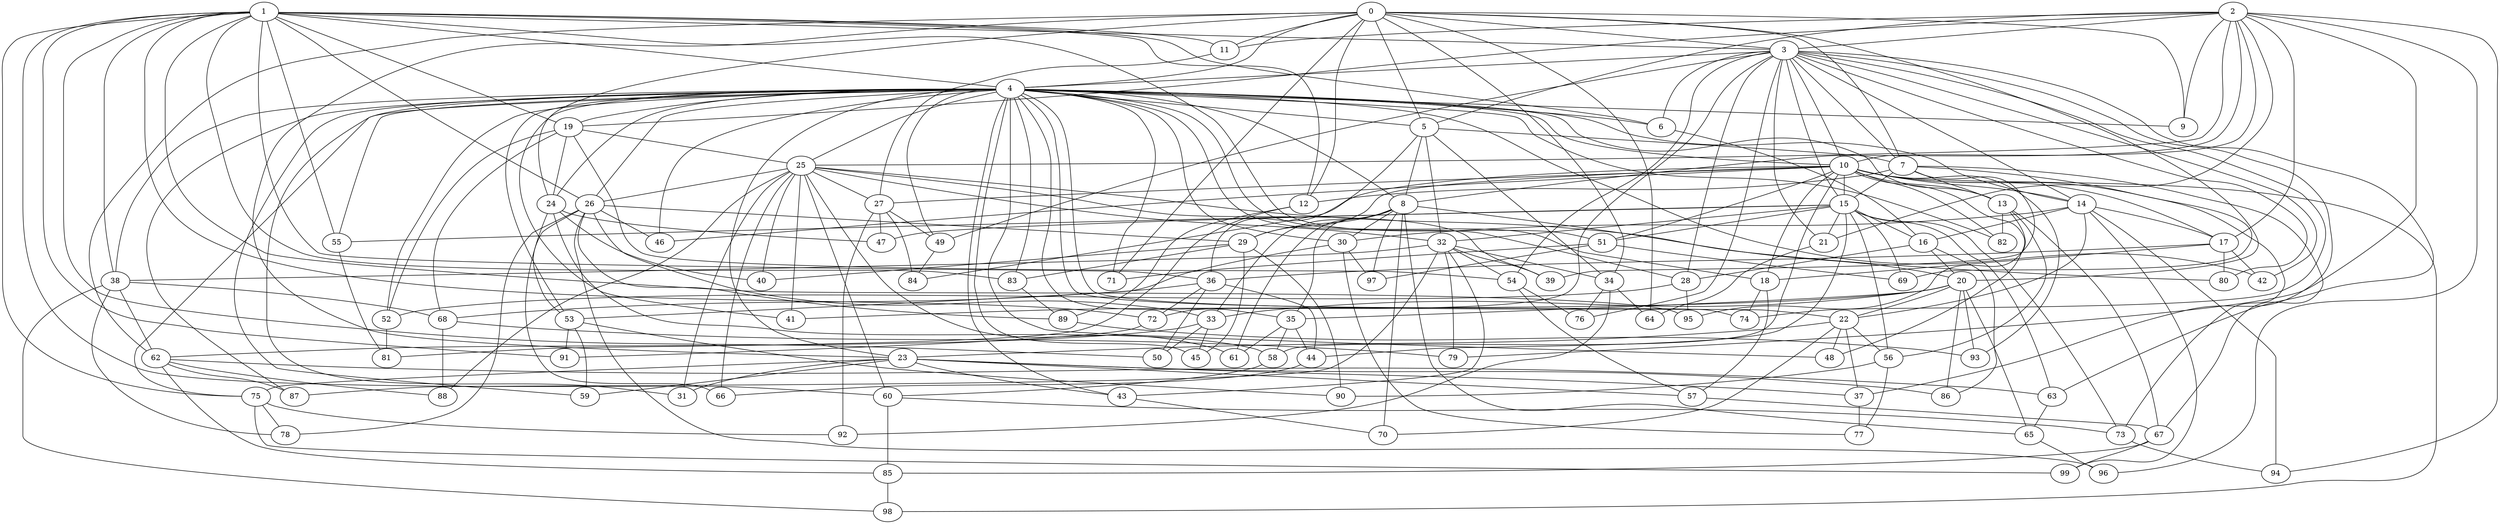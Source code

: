 strict graph "barabasi_albert_graph(100,3)" {
0;
1;
2;
3;
4;
5;
6;
7;
8;
9;
10;
11;
12;
13;
14;
15;
16;
17;
18;
19;
20;
21;
22;
23;
24;
25;
26;
27;
28;
29;
30;
31;
32;
33;
34;
35;
36;
37;
38;
39;
40;
41;
42;
43;
44;
45;
46;
47;
48;
49;
50;
51;
52;
53;
54;
55;
56;
57;
58;
59;
60;
61;
62;
63;
64;
65;
66;
67;
68;
69;
70;
71;
72;
73;
74;
75;
76;
77;
78;
79;
80;
81;
82;
83;
84;
85;
86;
87;
88;
89;
90;
91;
92;
93;
94;
95;
96;
97;
98;
99;
0 -- 64  [is_available=True, prob="0.562483362866"];
0 -- 34  [is_available=True, prob="1.0"];
0 -- 3  [is_available=True, prob="0.0622187346482"];
0 -- 4  [is_available=True, prob="0.47998944288"];
0 -- 5  [is_available=True, prob="0.311695130004"];
0 -- 7  [is_available=True, prob="1.0"];
0 -- 9  [is_available=True, prob="0.15931512474"];
0 -- 11  [is_available=True, prob="0.12832808188"];
0 -- 12  [is_available=True, prob="1.0"];
0 -- 20  [is_available=True, prob="1.0"];
0 -- 23  [is_available=True, prob="0.554596015774"];
0 -- 24  [is_available=True, prob="0.215472875206"];
0 -- 71  [is_available=True, prob="0.785316237976"];
0 -- 62  [is_available=True, prob="0.46453459688"];
1 -- 51  [is_available=True, prob="0.110873529791"];
1 -- 83  [is_available=True, prob="1.0"];
1 -- 3  [is_available=True, prob="0.892314291211"];
1 -- 4  [is_available=True, prob="0.759402182232"];
1 -- 38  [is_available=True, prob="0.802939484744"];
1 -- 6  [is_available=True, prob="1.0"];
1 -- 72  [is_available=True, prob="0.158090977818"];
1 -- 91  [is_available=True, prob="0.713753954827"];
1 -- 11  [is_available=True, prob="1.0"];
1 -- 12  [is_available=True, prob="0.327179890916"];
1 -- 50  [is_available=True, prob="0.541586103708"];
1 -- 19  [is_available=True, prob="1.0"];
1 -- 55  [is_available=True, prob="1.0"];
1 -- 36  [is_available=True, prob="0.0597470271391"];
1 -- 26  [is_available=True, prob="0.998131881368"];
1 -- 75  [is_available=True, prob="0.236846175309"];
1 -- 60  [is_available=True, prob="0.794722105013"];
1 -- 95  [is_available=True, prob="1.0"];
2 -- 96  [is_available=True, prob="1.0"];
2 -- 3  [is_available=True, prob="0.986950356537"];
2 -- 5  [is_available=True, prob="1.0"];
2 -- 8  [is_available=True, prob="0.0560290270235"];
2 -- 9  [is_available=True, prob="1.0"];
2 -- 10  [is_available=True, prob="0.225598442751"];
2 -- 11  [is_available=True, prob="1.0"];
2 -- 79  [is_available=True, prob="1.0"];
2 -- 17  [is_available=True, prob="0.985583509251"];
2 -- 19  [is_available=True, prob="0.874981187782"];
2 -- 21  [is_available=True, prob="0.940232510722"];
2 -- 25  [is_available=True, prob="1.0"];
2 -- 94  [is_available=True, prob="0.103612217069"];
3 -- 4  [is_available=True, prob="1.0"];
3 -- 37  [is_available=True, prob="0.27822339449"];
3 -- 6  [is_available=True, prob="1.0"];
3 -- 7  [is_available=True, prob="1.0"];
3 -- 72  [is_available=True, prob="0.660553549656"];
3 -- 10  [is_available=True, prob="0.318829173059"];
3 -- 76  [is_available=True, prob="0.545563849151"];
3 -- 14  [is_available=True, prob="1.0"];
3 -- 15  [is_available=True, prob="0.366262077316"];
3 -- 80  [is_available=True, prob="0.351481700461"];
3 -- 49  [is_available=True, prob="0.445828835333"];
3 -- 74  [is_available=True, prob="0.773697934407"];
3 -- 21  [is_available=True, prob="0.878571334247"];
3 -- 54  [is_available=True, prob="0.213177058684"];
3 -- 28  [is_available=True, prob="0.550951027363"];
3 -- 42  [is_available=True, prob="0.31964791752"];
3 -- 63  [is_available=True, prob="0.303866019264"];
4 -- 5  [is_available=True, prob="0.733318969837"];
4 -- 6  [is_available=True, prob="1.0"];
4 -- 8  [is_available=True, prob="0.568494921807"];
4 -- 9  [is_available=True, prob="0.852633285535"];
4 -- 10  [is_available=True, prob="0.582331853444"];
4 -- 13  [is_available=True, prob="1.0"];
4 -- 14  [is_available=True, prob="0.746251295972"];
4 -- 18  [is_available=True, prob="1.0"];
4 -- 19  [is_available=True, prob="0.5315787661"];
4 -- 22  [is_available=True, prob="1.0"];
4 -- 23  [is_available=True, prob="1.0"];
4 -- 24  [is_available=True, prob="0.527914809549"];
4 -- 25  [is_available=True, prob="0.698072468844"];
4 -- 26  [is_available=True, prob="1.0"];
4 -- 28  [is_available=True, prob="0.372424443365"];
4 -- 30  [is_available=True, prob="0.431398687794"];
4 -- 31  [is_available=True, prob="0.21218541275"];
4 -- 35  [is_available=True, prob="0.00378948264407"];
4 -- 38  [is_available=True, prob="0.925492504538"];
4 -- 41  [is_available=True, prob="0.564703224876"];
4 -- 42  [is_available=True, prob="0.120831395247"];
4 -- 43  [is_available=True, prob="1.0"];
4 -- 45  [is_available=True, prob="0.208654206796"];
4 -- 46  [is_available=True, prob="1.0"];
4 -- 48  [is_available=True, prob="1.0"];
4 -- 49  [is_available=True, prob="1.0"];
4 -- 52  [is_available=True, prob="0.966269287289"];
4 -- 53  [is_available=True, prob="0.915605222409"];
4 -- 55  [is_available=True, prob="0.560969836804"];
4 -- 59  [is_available=True, prob="0.584595554971"];
4 -- 71  [is_available=True, prob="0.333795186667"];
4 -- 74  [is_available=True, prob="0.689240460296"];
4 -- 75  [is_available=True, prob="0.287147059407"];
4 -- 82  [is_available=True, prob="0.723943380373"];
4 -- 83  [is_available=True, prob="1.0"];
4 -- 87  [is_available=True, prob="0.930259219278"];
5 -- 32  [is_available=True, prob="0.384044818026"];
5 -- 7  [is_available=True, prob="1.0"];
5 -- 8  [is_available=True, prob="0.318934643905"];
5 -- 34  [is_available=True, prob="1.0"];
5 -- 36  [is_available=True, prob="0.821408030429"];
6 -- 16  [is_available=True, prob="0.30487287297"];
7 -- 39  [is_available=True, prob="0.878098588021"];
7 -- 12  [is_available=True, prob="0.361257910138"];
7 -- 13  [is_available=True, prob="0.195432525068"];
7 -- 15  [is_available=True, prob="1.0"];
7 -- 67  [is_available=True, prob="0.963618298967"];
7 -- 69  [is_available=True, prob="0.233908457446"];
8 -- 33  [is_available=True, prob="1.0"];
8 -- 35  [is_available=True, prob="1.0"];
8 -- 70  [is_available=True, prob="1.0"];
8 -- 65  [is_available=True, prob="0.846285296605"];
8 -- 61  [is_available=True, prob="0.275536964678"];
8 -- 20  [is_available=True, prob="0.501285090294"];
8 -- 97  [is_available=True, prob="0.895148435027"];
8 -- 29  [is_available=True, prob="0.153597705478"];
8 -- 30  [is_available=True, prob="0.159452468913"];
10 -- 98  [is_available=True, prob="0.867870690574"];
10 -- 93  [is_available=True, prob="0.139245849625"];
10 -- 73  [is_available=True, prob="0.0297680547547"];
10 -- 82  [is_available=True, prob="0.560433979412"];
10 -- 13  [is_available=True, prob="0.698461116428"];
10 -- 14  [is_available=True, prob="0.409161979716"];
10 -- 15  [is_available=True, prob="0.867158955779"];
10 -- 48  [is_available=True, prob="0.910157318593"];
10 -- 17  [is_available=True, prob="1.0"];
10 -- 18  [is_available=True, prob="0.648236995724"];
10 -- 51  [is_available=True, prob="0.855850883323"];
10 -- 84  [is_available=True, prob="0.281483428342"];
10 -- 46  [is_available=True, prob="0.342584476479"];
10 -- 58  [is_available=True, prob="0.881978142681"];
10 -- 27  [is_available=True, prob="0.884217067849"];
10 -- 29  [is_available=True, prob="1.0"];
11 -- 27  [is_available=True, prob="0.414847990751"];
12 -- 89  [is_available=True, prob="0.388842828089"];
12 -- 81  [is_available=True, prob="1.0"];
13 -- 67  [is_available=True, prob="0.474418873536"];
13 -- 82  [is_available=True, prob="0.582745762593"];
13 -- 56  [is_available=True, prob="0.785199127988"];
13 -- 95  [is_available=True, prob="1.0"];
14 -- 16  [is_available=True, prob="1.0"];
14 -- 17  [is_available=True, prob="0.309141004997"];
14 -- 99  [is_available=True, prob="1.0"];
14 -- 94  [is_available=True, prob="0.755807515633"];
14 -- 22  [is_available=True, prob="0.65259100729"];
14 -- 30  [is_available=True, prob="0.652399972305"];
15 -- 32  [is_available=True, prob="0.169946142049"];
15 -- 69  [is_available=True, prob="1.0"];
15 -- 73  [is_available=True, prob="1.0"];
15 -- 44  [is_available=True, prob="0.984334626577"];
15 -- 47  [is_available=True, prob="0.300435810168"];
15 -- 16  [is_available=True, prob="0.335432156968"];
15 -- 51  [is_available=True, prob="0.859951351059"];
15 -- 21  [is_available=True, prob="0.750705058309"];
15 -- 55  [is_available=True, prob="0.680511876332"];
15 -- 56  [is_available=True, prob="0.26780932262"];
15 -- 63  [is_available=True, prob="0.644996648448"];
16 -- 20  [is_available=True, prob="0.151390235558"];
16 -- 86  [is_available=True, prob="0.0385696910531"];
16 -- 28  [is_available=True, prob="1.0"];
17 -- 36  [is_available=True, prob="0.147703311178"];
17 -- 42  [is_available=True, prob="0.519010553777"];
17 -- 80  [is_available=True, prob="0.160345558222"];
17 -- 18  [is_available=True, prob="1.0"];
18 -- 74  [is_available=True, prob="0.00293690772884"];
18 -- 57  [is_available=True, prob="0.00353199572168"];
19 -- 68  [is_available=True, prob="0.570860514967"];
19 -- 52  [is_available=True, prob="0.0515839524116"];
19 -- 54  [is_available=True, prob="1.0"];
19 -- 24  [is_available=True, prob="0.0434984964946"];
19 -- 25  [is_available=True, prob="0.59203576127"];
20 -- 33  [is_available=True, prob="0.257701150281"];
20 -- 35  [is_available=True, prob="0.537824371022"];
20 -- 86  [is_available=True, prob="0.628190516986"];
20 -- 65  [is_available=True, prob="0.329454917586"];
20 -- 41  [is_available=True, prob="1.0"];
20 -- 22  [is_available=True, prob="0.127373235742"];
20 -- 93  [is_available=True, prob="0.986561733788"];
21 -- 64  [is_available=True, prob="0.480360643937"];
22 -- 37  [is_available=True, prob="1.0"];
22 -- 70  [is_available=True, prob="0.575224442656"];
22 -- 48  [is_available=True, prob="0.00714467819958"];
22 -- 23  [is_available=True, prob="0.935385295305"];
22 -- 56  [is_available=True, prob="0.930469172459"];
23 -- 75  [is_available=True, prob="0.645587625204"];
23 -- 37  [is_available=True, prob="0.702861814826"];
23 -- 43  [is_available=True, prob="0.140586966697"];
23 -- 57  [is_available=True, prob="0.999394953336"];
23 -- 59  [is_available=True, prob="0.699272766389"];
23 -- 86  [is_available=True, prob="0.480253089895"];
23 -- 31  [is_available=True, prob="0.804906779552"];
24 -- 66  [is_available=True, prob="0.976030377959"];
24 -- 40  [is_available=True, prob="1.0"];
24 -- 47  [is_available=True, prob="0.930957594269"];
24 -- 58  [is_available=True, prob="0.704131303787"];
25 -- 32  [is_available=True, prob="0.21991030456"];
25 -- 39  [is_available=True, prob="0.212937274232"];
25 -- 40  [is_available=True, prob="0.829748161684"];
25 -- 41  [is_available=True, prob="0.137243850229"];
25 -- 66  [is_available=True, prob="0.780195789731"];
25 -- 80  [is_available=True, prob="1.0"];
25 -- 88  [is_available=True, prob="0.108543353833"];
25 -- 26  [is_available=True, prob="0.67826227995"];
25 -- 27  [is_available=True, prob="0.32549183091"];
25 -- 60  [is_available=True, prob="1.0"];
25 -- 61  [is_available=True, prob="0.0436980464797"];
25 -- 31  [is_available=True, prob="0.769073829944"];
26 -- 96  [is_available=True, prob="0.919084471229"];
26 -- 33  [is_available=True, prob="1.0"];
26 -- 78  [is_available=True, prob="1.0"];
26 -- 46  [is_available=True, prob="0.202853415516"];
26 -- 53  [is_available=True, prob="0.906324236742"];
26 -- 89  [is_available=True, prob="0.990272209589"];
26 -- 29  [is_available=True, prob="0.0152938101903"];
27 -- 47  [is_available=True, prob="1.0"];
27 -- 49  [is_available=True, prob="1.0"];
27 -- 84  [is_available=True, prob="0.0774919828537"];
27 -- 92  [is_available=True, prob="1.0"];
28 -- 52  [is_available=True, prob="0.0507413618494"];
28 -- 95  [is_available=True, prob="0.654631042096"];
29 -- 45  [is_available=True, prob="0.00585496015044"];
29 -- 40  [is_available=True, prob="0.536243908345"];
29 -- 83  [is_available=True, prob="0.202557535393"];
29 -- 90  [is_available=True, prob="0.648077533027"];
30 -- 97  [is_available=True, prob="0.864107848375"];
30 -- 77  [is_available=True, prob="1.0"];
30 -- 53  [is_available=True, prob="0.646398969759"];
32 -- 34  [is_available=True, prob="0.0376103402593"];
32 -- 38  [is_available=True, prob="1.0"];
32 -- 39  [is_available=True, prob="0.144049741768"];
32 -- 43  [is_available=True, prob="0.373503483221"];
32 -- 54  [is_available=True, prob="0.417921442104"];
32 -- 87  [is_available=True, prob="1.0"];
32 -- 79  [is_available=True, prob="0.142264695814"];
33 -- 45  [is_available=True, prob="0.491074545142"];
33 -- 50  [is_available=True, prob="0.478614743444"];
33 -- 62  [is_available=True, prob="0.997207968106"];
34 -- 64  [is_available=True, prob="0.590033942784"];
34 -- 76  [is_available=True, prob="0.78087769035"];
34 -- 92  [is_available=True, prob="1.0"];
35 -- 44  [is_available=True, prob="1.0"];
35 -- 58  [is_available=True, prob="0.680729852924"];
35 -- 61  [is_available=True, prob="0.0672022197001"];
36 -- 68  [is_available=True, prob="0.749936439303"];
36 -- 72  [is_available=True, prob="0.978422745195"];
36 -- 44  [is_available=True, prob="1.0"];
36 -- 50  [is_available=True, prob="0.527049685507"];
37 -- 77  [is_available=True, prob="0.777688175779"];
38 -- 98  [is_available=True, prob="0.0866788042586"];
38 -- 78  [is_available=True, prob="1.0"];
38 -- 68  [is_available=True, prob="1.0"];
38 -- 62  [is_available=True, prob="0.575420777101"];
43 -- 70  [is_available=True, prob="0.167019214651"];
44 -- 66  [is_available=True, prob="0.362217663521"];
49 -- 84  [is_available=True, prob="0.0516243255817"];
51 -- 97  [is_available=True, prob="1.0"];
51 -- 69  [is_available=True, prob="0.241336548826"];
51 -- 71  [is_available=True, prob="0.86662322497"];
52 -- 81  [is_available=True, prob="0.56496888092"];
53 -- 59  [is_available=True, prob="0.788980363037"];
53 -- 91  [is_available=True, prob="0.982147836438"];
53 -- 90  [is_available=True, prob="1.0"];
54 -- 76  [is_available=True, prob="1.0"];
54 -- 57  [is_available=True, prob="0.755612335521"];
55 -- 81  [is_available=True, prob="0.268699520827"];
56 -- 90  [is_available=True, prob="0.771522889491"];
56 -- 77  [is_available=True, prob="0.778729322526"];
57 -- 67  [is_available=True, prob="0.00851776837258"];
58 -- 60  [is_available=True, prob="1.0"];
60 -- 85  [is_available=True, prob="0.678784209738"];
60 -- 73  [is_available=True, prob="0.575768888397"];
62 -- 85  [is_available=True, prob="1.0"];
62 -- 87  [is_available=True, prob="1.0"];
62 -- 88  [is_available=True, prob="0.164411657611"];
62 -- 63  [is_available=True, prob="0.305090537105"];
63 -- 65  [is_available=True, prob="1.0"];
65 -- 96  [is_available=True, prob="0.670808696798"];
67 -- 99  [is_available=True, prob="0.872689677348"];
67 -- 85  [is_available=True, prob="0.39524825627"];
68 -- 88  [is_available=True, prob="1.0"];
68 -- 79  [is_available=True, prob="0.894786140824"];
72 -- 91  [is_available=True, prob="0.767927212451"];
73 -- 94  [is_available=True, prob="0.451991342253"];
75 -- 99  [is_available=True, prob="0.450684821205"];
75 -- 78  [is_available=True, prob="1.0"];
75 -- 92  [is_available=True, prob="0.886226824217"];
83 -- 89  [is_available=True, prob="0.544168390462"];
85 -- 98  [is_available=True, prob="0.0227564799132"];
89 -- 93  [is_available=True, prob="0.316552241048"];
}
